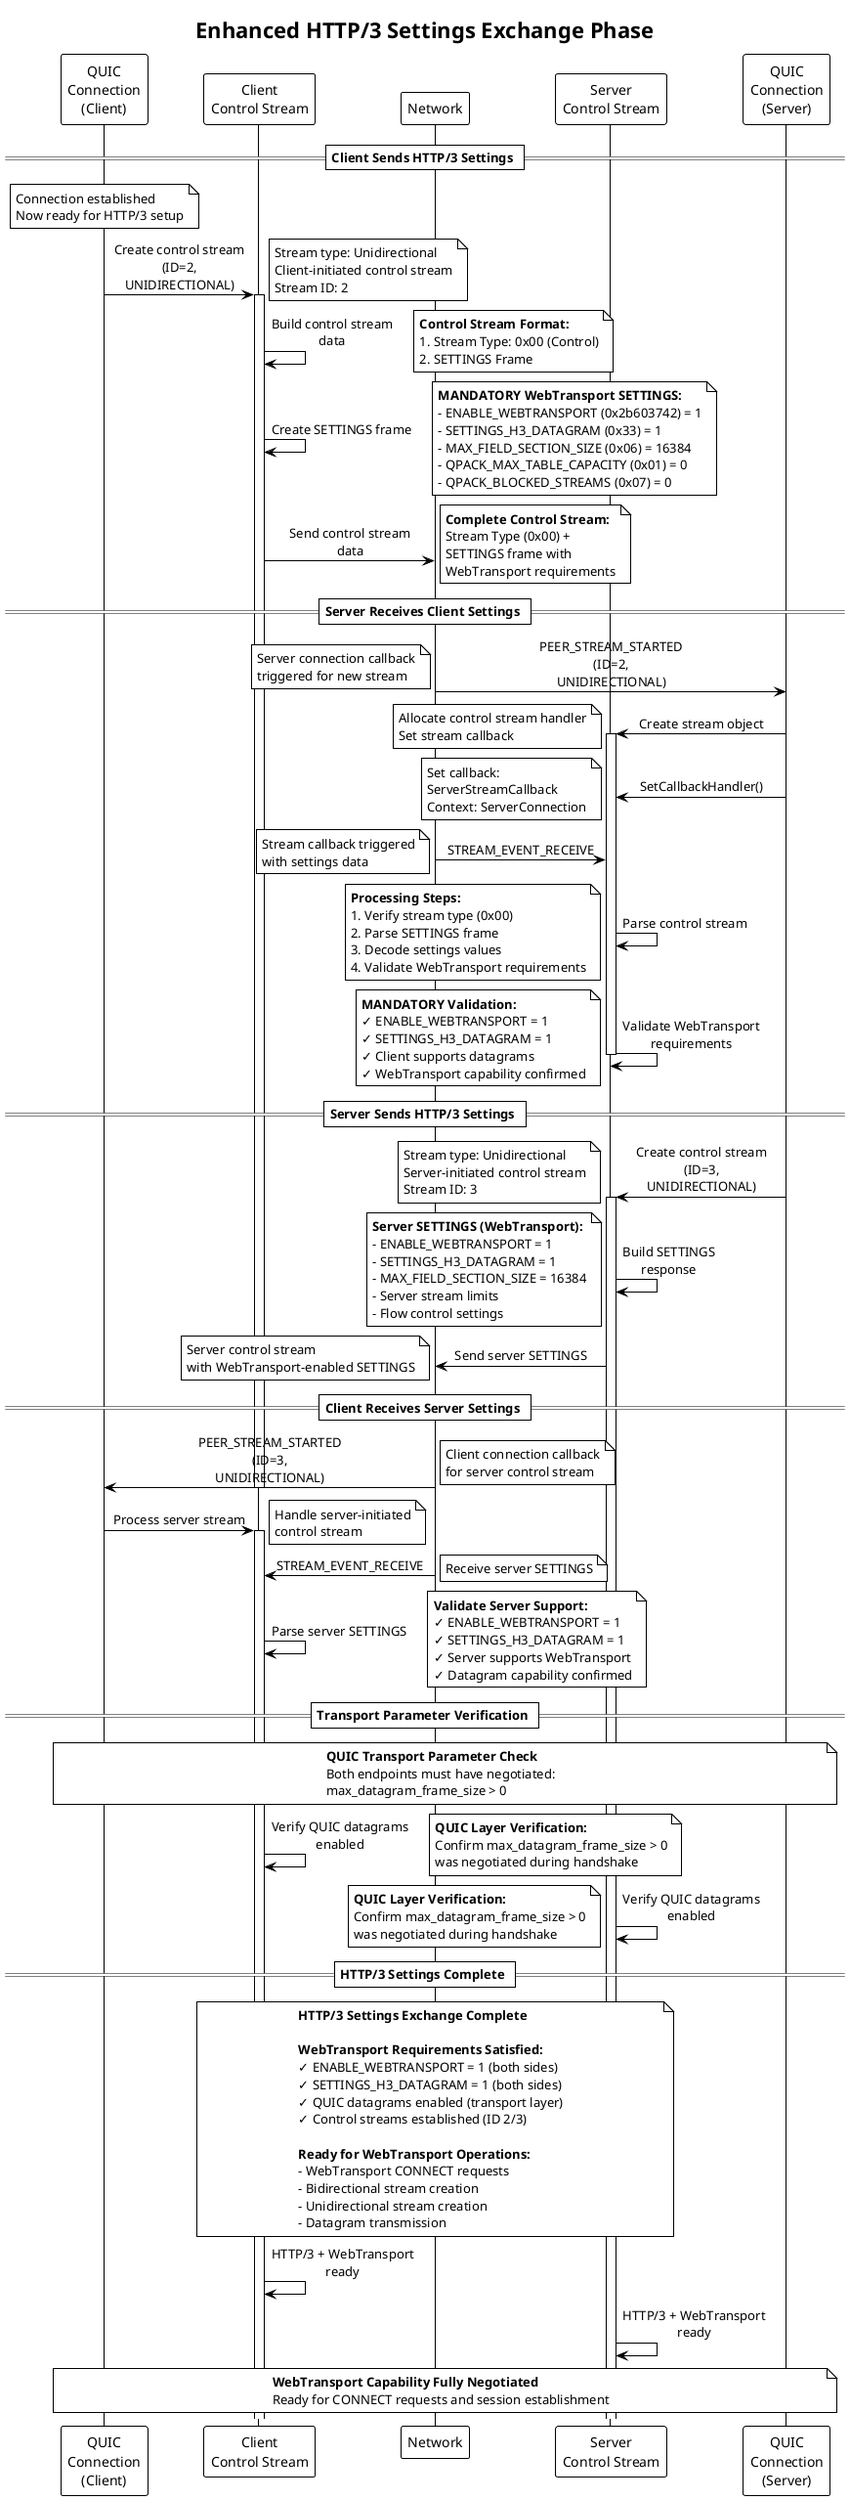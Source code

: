 ﻿@startuml
!theme plain
skinparam sequenceMessageAlign center
skinparam maxMessageSize 150

title Enhanced HTTP/3 Settings Exchange Phase

participant "QUIC\nConnection\n(Client)" as ClientConn
participant "Client\nControl Stream" as ClientCtrlStream
participant "Network" as Net
participant "Server\nControl Stream" as ServerCtrlStream
participant "QUIC\nConnection\n(Server)" as ServerConn

== Client Sends HTTP/3 Settings ==

note over ClientConn : Connection established\nNow ready for HTTP/3 setup

ClientConn -> ClientCtrlStream : Create control stream (ID=2, UNIDIRECTIONAL)
activate ClientCtrlStream
note right : Stream type: Unidirectional\nClient-initiated control stream\nStream ID: 2

ClientCtrlStream -> ClientCtrlStream : Build control stream data
note right : **Control Stream Format:**\n1. Stream Type: 0x00 (Control)\n2. SETTINGS Frame

ClientCtrlStream -> ClientCtrlStream : Create SETTINGS frame
note right : **MANDATORY WebTransport SETTINGS:**\n- ENABLE_WEBTRANSPORT (0x2b603742) = 1\n- SETTINGS_H3_DATAGRAM (0x33) = 1\n- MAX_FIELD_SECTION_SIZE (0x06) = 16384\n- QPACK_MAX_TABLE_CAPACITY (0x01) = 0\n- QPACK_BLOCKED_STREAMS (0x07) = 0

ClientCtrlStream -> Net : Send control stream data
note right : **Complete Control Stream:**\nStream Type (0x00) +\nSETTINGS frame with\nWebTransport requirements

== Server Receives Client Settings ==

Net -> ServerConn : PEER_STREAM_STARTED (ID=2, UNIDIRECTIONAL)
note left : Server connection callback\ntriggered for new stream

ServerConn -> ServerCtrlStream : Create stream object
activate ServerCtrlStream
note left : Allocate control stream handler\nSet stream callback

ServerConn -> ServerCtrlStream : SetCallbackHandler()
note left : Set callback:\nServerStreamCallback\nContext: ServerConnection

Net -> ServerCtrlStream : STREAM_EVENT_RECEIVE
note left : Stream callback triggered\nwith settings data

ServerCtrlStream -> ServerCtrlStream : Parse control stream
note left : **Processing Steps:**\n1. Verify stream type (0x00)\n2. Parse SETTINGS frame\n3. Decode settings values\n4. Validate WebTransport requirements

ServerCtrlStream -> ServerCtrlStream : Validate WebTransport requirements
note left : **MANDATORY Validation:**\n✓ ENABLE_WEBTRANSPORT = 1\n✓ SETTINGS_H3_DATAGRAM = 1\n✓ Client supports datagrams\n✓ WebTransport capability confirmed

== Server Sends HTTP/3 Settings ==

deactivate ServerCtrlStream
ServerConn -> ServerCtrlStream : Create control stream (ID=3, UNIDIRECTIONAL)
activate ServerCtrlStream
note left : Stream type: Unidirectional\nServer-initiated control stream\nStream ID: 3

ServerCtrlStream -> ServerCtrlStream : Build SETTINGS response
note left : **Server SETTINGS (WebTransport):**\n- ENABLE_WEBTRANSPORT = 1\n- SETTINGS_H3_DATAGRAM = 1\n- MAX_FIELD_SECTION_SIZE = 16384\n- Server stream limits\n- Flow control settings

ServerCtrlStream -> Net : Send server SETTINGS
note left : Server control stream\nwith WebTransport-enabled SETTINGS

== Client Receives Server Settings ==

Net -> ClientConn : PEER_STREAM_STARTED (ID=3, UNIDIRECTIONAL)
note right : Client connection callback\nfor server control stream

deactivate ClientCtrlStream
ClientConn -> ClientCtrlStream : Process server stream
activate ClientCtrlStream
note right : Handle server-initiated\ncontrol stream

Net -> ClientCtrlStream : STREAM_EVENT_RECEIVE
note right : Receive server SETTINGS

ClientCtrlStream -> ClientCtrlStream : Parse server SETTINGS
note right : **Validate Server Support:**\n✓ ENABLE_WEBTRANSPORT = 1\n✓ SETTINGS_H3_DATAGRAM = 1\n✓ Server supports WebTransport\n✓ Datagram capability confirmed

== Transport Parameter Verification ==

note over ClientConn, ServerConn : **QUIC Transport Parameter Check**\nBoth endpoints must have negotiated:\nmax_datagram_frame_size > 0

ClientCtrlStream -> ClientCtrlStream : Verify QUIC datagrams enabled
note right : **QUIC Layer Verification:**\nConfirm max_datagram_frame_size > 0\nwas negotiated during handshake

ServerCtrlStream -> ServerCtrlStream : Verify QUIC datagrams enabled
note left : **QUIC Layer Verification:**\nConfirm max_datagram_frame_size > 0\nwas negotiated during handshake

== HTTP/3 Settings Complete ==

note over ClientCtrlStream, ServerCtrlStream : **HTTP/3 Settings Exchange Complete**\n\n**WebTransport Requirements Satisfied:**\n✓ ENABLE_WEBTRANSPORT = 1 (both sides)\n✓ SETTINGS_H3_DATAGRAM = 1 (both sides)\n✓ QUIC datagrams enabled (transport layer)\n✓ Control streams established (ID 2/3)\n\n**Ready for WebTransport Operations:**\n- WebTransport CONNECT requests\n- Bidirectional stream creation\n- Unidirectional stream creation\n- Datagram transmission

ClientCtrlStream -> ClientCtrlStream : HTTP/3 + WebTransport ready
ServerCtrlStream -> ServerCtrlStream : HTTP/3 + WebTransport ready

note over ClientConn, ServerConn : **WebTransport Capability Fully Negotiated**\nReady for CONNECT requests and session establishment
@enduml
